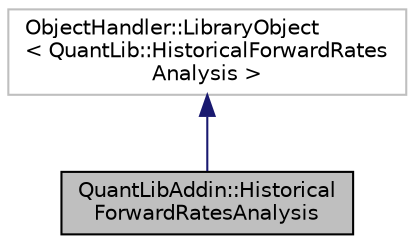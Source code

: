 digraph "QuantLibAddin::HistoricalForwardRatesAnalysis"
{
  edge [fontname="Helvetica",fontsize="10",labelfontname="Helvetica",labelfontsize="10"];
  node [fontname="Helvetica",fontsize="10",shape=record];
  Node2 [label="QuantLibAddin::Historical\lForwardRatesAnalysis",height=0.2,width=0.4,color="black", fillcolor="grey75", style="filled", fontcolor="black"];
  Node3 -> Node2 [dir="back",color="midnightblue",fontsize="10",style="solid",fontname="Helvetica"];
  Node3 [label="ObjectHandler::LibraryObject\l\< QuantLib::HistoricalForwardRates\lAnalysis \>",height=0.2,width=0.4,color="grey75", fillcolor="white", style="filled"];
}
